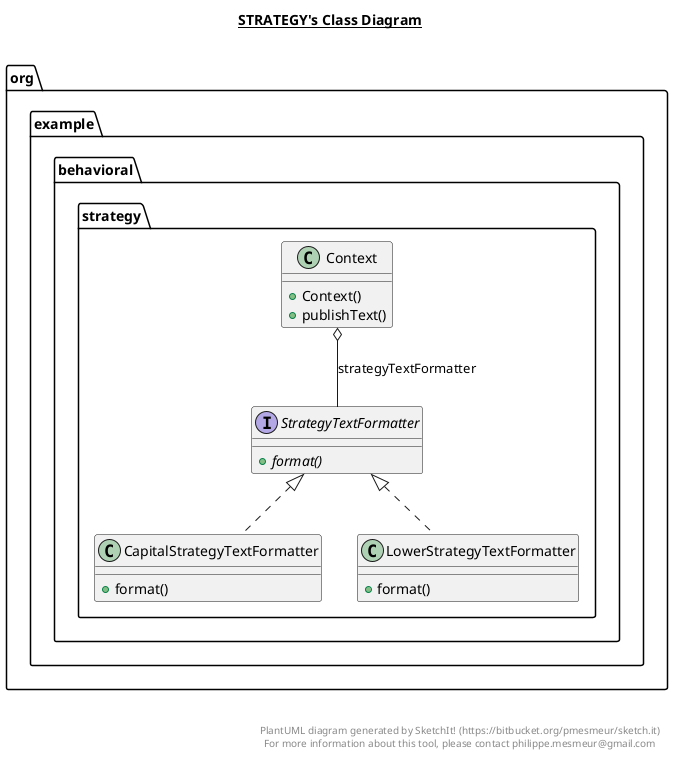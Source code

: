 @startuml

title __STRATEGY's Class Diagram__\n

  namespace org.example {
    namespace behavioral.strategy {
      class org.example.behavioral.strategy.CapitalStrategyTextFormatter {
          + format()
      }
    }
  }
  

  namespace org.example {
    namespace behavioral.strategy {
      class org.example.behavioral.strategy.Context {
          + Context()
          + publishText()
      }
    }
  }
  

  namespace org.example {
    namespace behavioral.strategy {
      class org.example.behavioral.strategy.LowerStrategyTextFormatter {
          + format()
      }
    }
  }
  

  namespace org.example {
    namespace behavioral.strategy {
      interface org.example.behavioral.strategy.StrategyTextFormatter {
          {abstract} + format()
      }
    }
  }
  

  org.example.behavioral.strategy.CapitalStrategyTextFormatter .up.|> org.example.behavioral.strategy.StrategyTextFormatter
  org.example.behavioral.strategy.Context o-- org.example.behavioral.strategy.StrategyTextFormatter : strategyTextFormatter
  org.example.behavioral.strategy.LowerStrategyTextFormatter .up.|> org.example.behavioral.strategy.StrategyTextFormatter


right footer


PlantUML diagram generated by SketchIt! (https://bitbucket.org/pmesmeur/sketch.it)
For more information about this tool, please contact philippe.mesmeur@gmail.com
endfooter

@enduml
